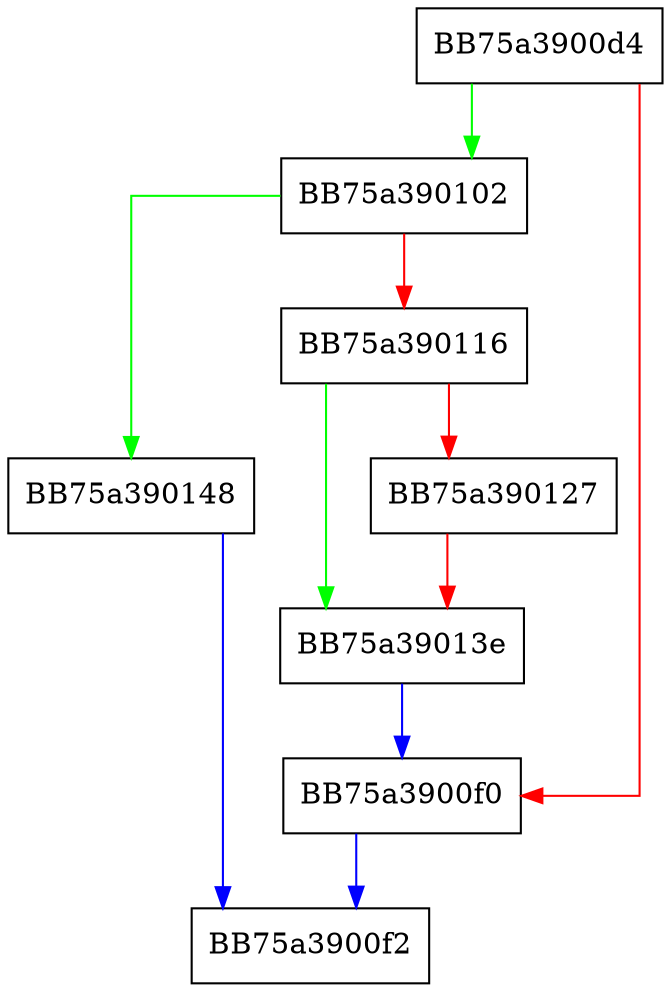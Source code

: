 digraph switchToLocalTree {
  node [shape="box"];
  graph [splines=ortho];
  BB75a3900d4 -> BB75a390102 [color="green"];
  BB75a3900d4 -> BB75a3900f0 [color="red"];
  BB75a3900f0 -> BB75a3900f2 [color="blue"];
  BB75a390102 -> BB75a390148 [color="green"];
  BB75a390102 -> BB75a390116 [color="red"];
  BB75a390116 -> BB75a39013e [color="green"];
  BB75a390116 -> BB75a390127 [color="red"];
  BB75a390127 -> BB75a39013e [color="red"];
  BB75a39013e -> BB75a3900f0 [color="blue"];
  BB75a390148 -> BB75a3900f2 [color="blue"];
}